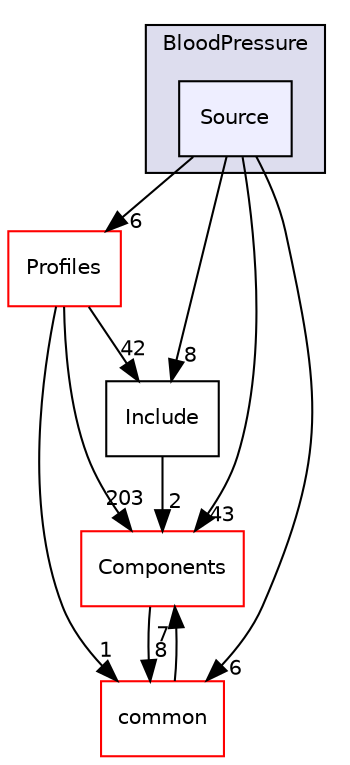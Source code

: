 digraph "C:/Work.git/ble/BLE-CC254x-1.4.0/Projects/ble/BloodPressure/Source" {
  compound=true
  node [ fontsize="10", fontname="Helvetica"];
  edge [ labelfontsize="10", labelfontname="Helvetica"];
  subgraph clusterdir_4cfefa1e201d59614cd64a8b5917bf52 {
    graph [ bgcolor="#ddddee", pencolor="black", label="BloodPressure" fontname="Helvetica", fontsize="10", URL="dir_4cfefa1e201d59614cd64a8b5917bf52.html"]
  dir_3294a95d5913dfe9bccff5c5e9883d33 [shape=box, label="Source", style="filled", fillcolor="#eeeeff", pencolor="black", URL="dir_3294a95d5913dfe9bccff5c5e9883d33.html"];
  }
  dir_7a2b63247ca617f0e1ef727740be8a23 [shape=box label="Components" fillcolor="white" style="filled" color="red" URL="dir_7a2b63247ca617f0e1ef727740be8a23.html"];
  dir_bbf25acfb389de4a0b62fe1493a77c04 [shape=box label="Profiles" fillcolor="white" style="filled" color="red" URL="dir_bbf25acfb389de4a0b62fe1493a77c04.html"];
  dir_75d9d4b6f44aa532429bfdb05dd9374d [shape=box label="common" fillcolor="white" style="filled" color="red" URL="dir_75d9d4b6f44aa532429bfdb05dd9374d.html"];
  dir_c92cc19f0c851bfd7369f25eb8781a13 [shape=box label="Include" URL="dir_c92cc19f0c851bfd7369f25eb8781a13.html"];
  dir_7a2b63247ca617f0e1ef727740be8a23->dir_75d9d4b6f44aa532429bfdb05dd9374d [headlabel="8", labeldistance=1.5 headhref="dir_000001_000049.html"];
  dir_3294a95d5913dfe9bccff5c5e9883d33->dir_7a2b63247ca617f0e1ef727740be8a23 [headlabel="43", labeldistance=1.5 headhref="dir_000044_000001.html"];
  dir_3294a95d5913dfe9bccff5c5e9883d33->dir_bbf25acfb389de4a0b62fe1493a77c04 [headlabel="6", labeldistance=1.5 headhref="dir_000044_000078.html"];
  dir_3294a95d5913dfe9bccff5c5e9883d33->dir_75d9d4b6f44aa532429bfdb05dd9374d [headlabel="6", labeldistance=1.5 headhref="dir_000044_000049.html"];
  dir_3294a95d5913dfe9bccff5c5e9883d33->dir_c92cc19f0c851bfd7369f25eb8781a13 [headlabel="8", labeldistance=1.5 headhref="dir_000044_000069.html"];
  dir_bbf25acfb389de4a0b62fe1493a77c04->dir_7a2b63247ca617f0e1ef727740be8a23 [headlabel="203", labeldistance=1.5 headhref="dir_000078_000001.html"];
  dir_bbf25acfb389de4a0b62fe1493a77c04->dir_75d9d4b6f44aa532429bfdb05dd9374d [headlabel="1", labeldistance=1.5 headhref="dir_000078_000049.html"];
  dir_bbf25acfb389de4a0b62fe1493a77c04->dir_c92cc19f0c851bfd7369f25eb8781a13 [headlabel="42", labeldistance=1.5 headhref="dir_000078_000069.html"];
  dir_75d9d4b6f44aa532429bfdb05dd9374d->dir_7a2b63247ca617f0e1ef727740be8a23 [headlabel="7", labeldistance=1.5 headhref="dir_000049_000001.html"];
  dir_c92cc19f0c851bfd7369f25eb8781a13->dir_7a2b63247ca617f0e1ef727740be8a23 [headlabel="2", labeldistance=1.5 headhref="dir_000069_000001.html"];
}
